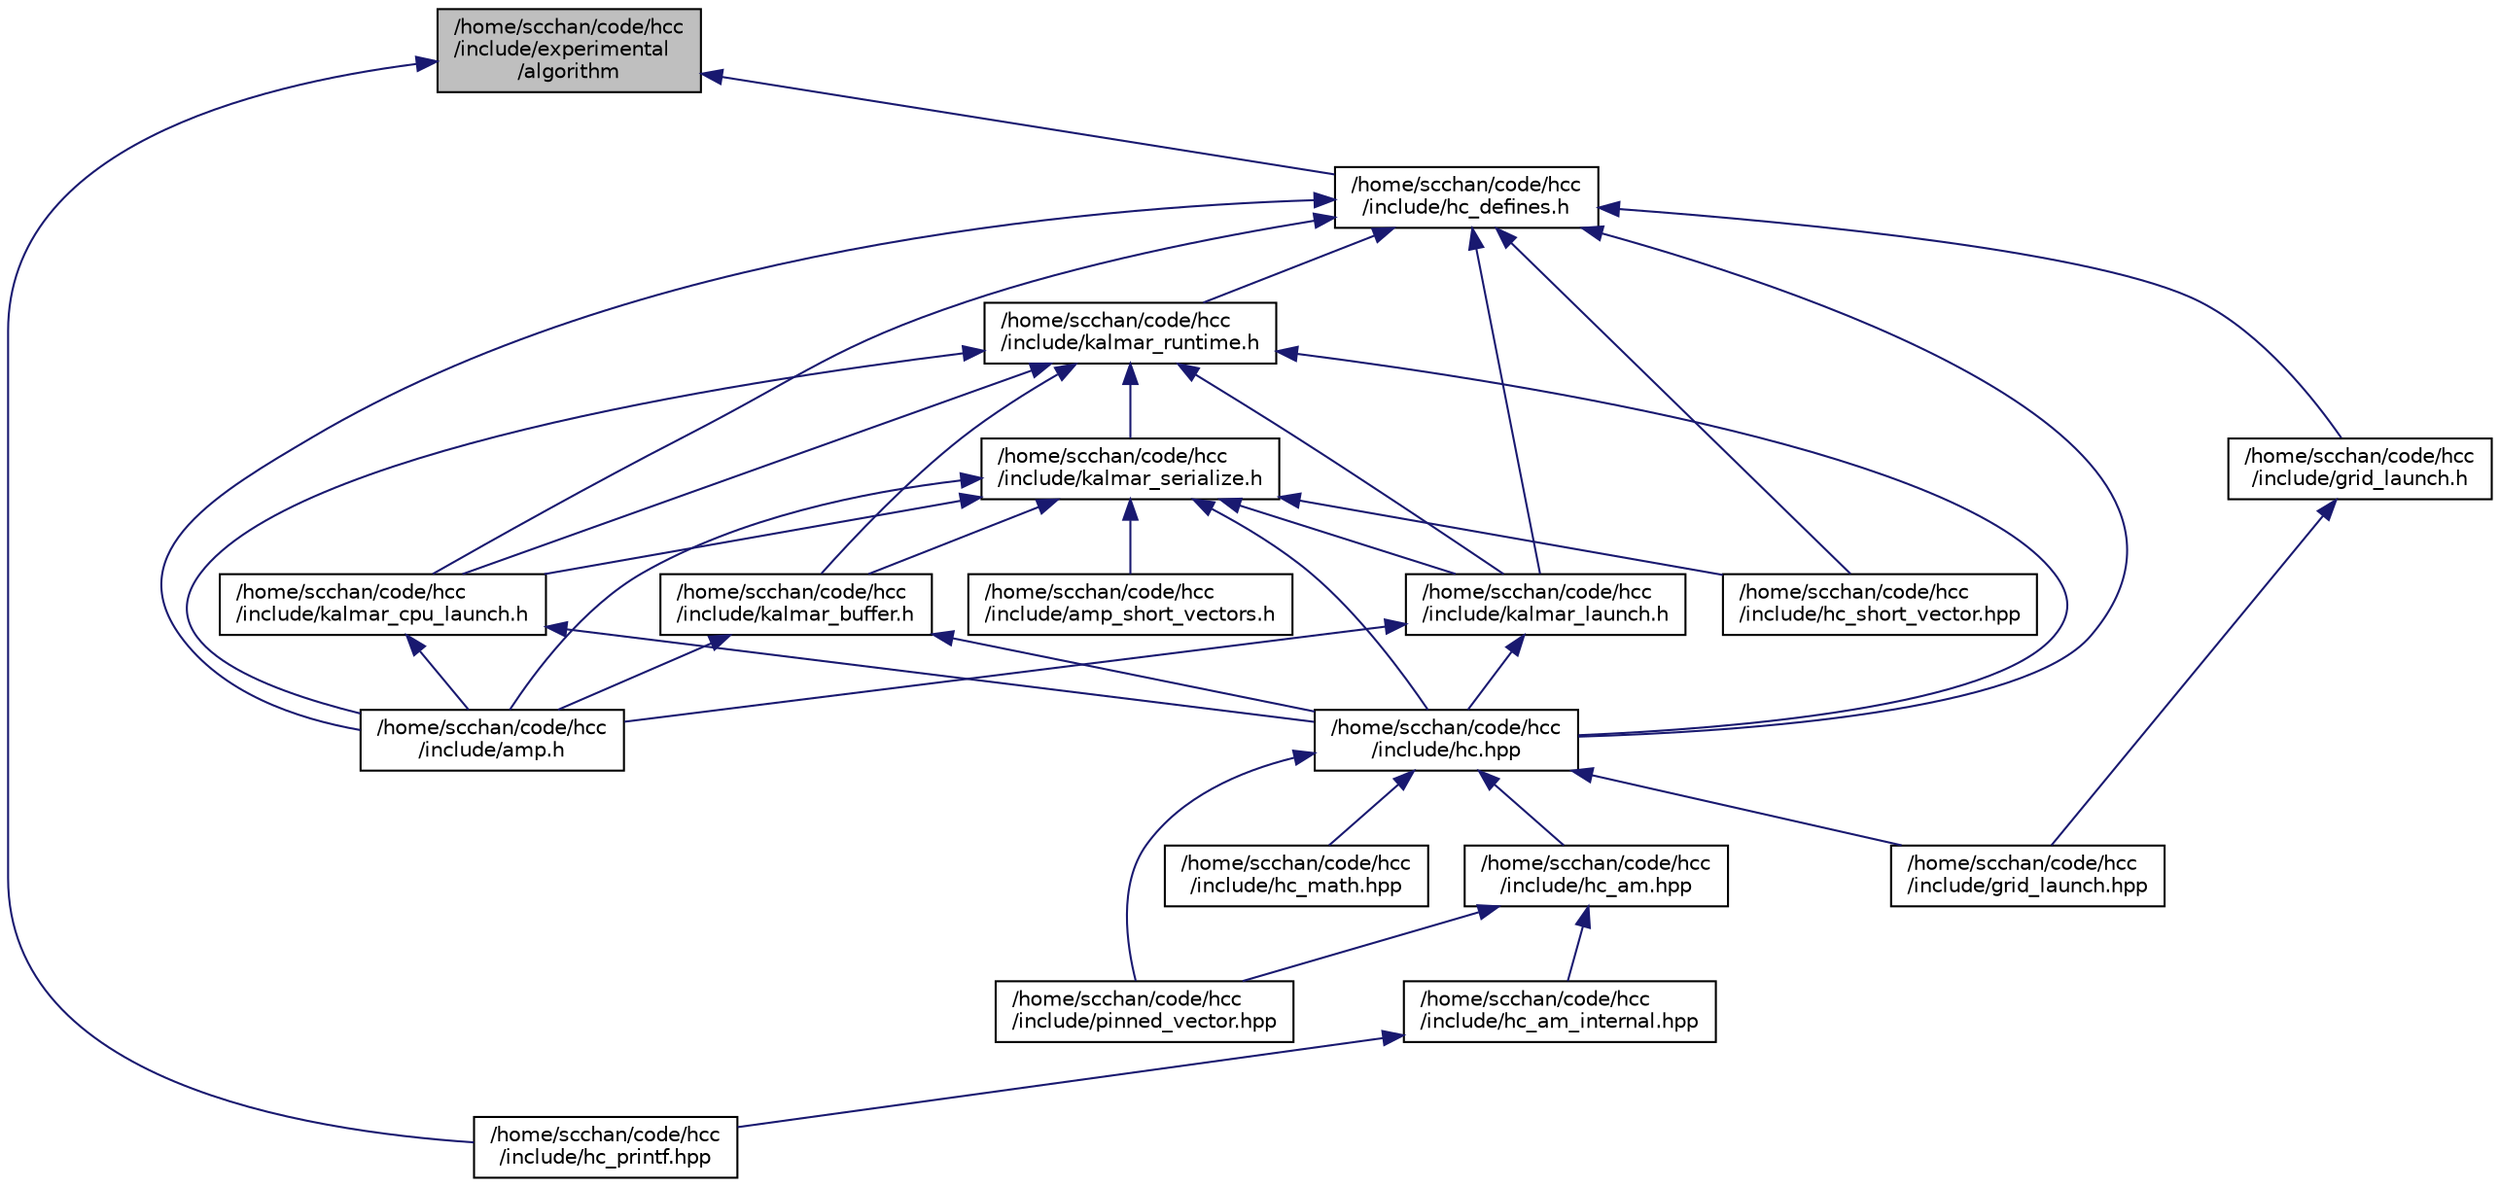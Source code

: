 digraph "/home/scchan/code/hcc/include/experimental/algorithm"
{
  edge [fontname="Helvetica",fontsize="10",labelfontname="Helvetica",labelfontsize="10"];
  node [fontname="Helvetica",fontsize="10",shape=record];
  Node1 [label="/home/scchan/code/hcc\l/include/experimental\l/algorithm",height=0.2,width=0.4,color="black", fillcolor="grey75", style="filled", fontcolor="black"];
  Node1 -> Node2 [dir="back",color="midnightblue",fontsize="10",style="solid",fontname="Helvetica"];
  Node2 [label="/home/scchan/code/hcc\l/include/hc_defines.h",height=0.2,width=0.4,color="black", fillcolor="white", style="filled",URL="$hc__defines_8h_source.html"];
  Node2 -> Node3 [dir="back",color="midnightblue",fontsize="10",style="solid",fontname="Helvetica"];
  Node3 [label="/home/scchan/code/hcc\l/include/amp.h",height=0.2,width=0.4,color="black", fillcolor="white", style="filled",URL="$amp_8h.html",tooltip="C++ AMP API. "];
  Node2 -> Node4 [dir="back",color="midnightblue",fontsize="10",style="solid",fontname="Helvetica"];
  Node4 [label="/home/scchan/code/hcc\l/include/kalmar_runtime.h",height=0.2,width=0.4,color="black", fillcolor="white", style="filled",URL="$kalmar__runtime_8h_source.html"];
  Node4 -> Node3 [dir="back",color="midnightblue",fontsize="10",style="solid",fontname="Helvetica"];
  Node4 -> Node5 [dir="back",color="midnightblue",fontsize="10",style="solid",fontname="Helvetica"];
  Node5 [label="/home/scchan/code/hcc\l/include/kalmar_buffer.h",height=0.2,width=0.4,color="black", fillcolor="white", style="filled",URL="$kalmar__buffer_8h_source.html"];
  Node5 -> Node3 [dir="back",color="midnightblue",fontsize="10",style="solid",fontname="Helvetica"];
  Node5 -> Node6 [dir="back",color="midnightblue",fontsize="10",style="solid",fontname="Helvetica"];
  Node6 [label="/home/scchan/code/hcc\l/include/hc.hpp",height=0.2,width=0.4,color="black", fillcolor="white", style="filled",URL="$hc_8hpp.html",tooltip="Heterogeneous C++ (HC) API. "];
  Node6 -> Node7 [dir="back",color="midnightblue",fontsize="10",style="solid",fontname="Helvetica"];
  Node7 [label="/home/scchan/code/hcc\l/include/grid_launch.hpp",height=0.2,width=0.4,color="black", fillcolor="white", style="filled",URL="$grid__launch_8hpp_source.html"];
  Node6 -> Node8 [dir="back",color="midnightblue",fontsize="10",style="solid",fontname="Helvetica"];
  Node8 [label="/home/scchan/code/hcc\l/include/hc_am.hpp",height=0.2,width=0.4,color="black", fillcolor="white", style="filled",URL="$hc__am_8hpp_source.html"];
  Node8 -> Node9 [dir="back",color="midnightblue",fontsize="10",style="solid",fontname="Helvetica"];
  Node9 [label="/home/scchan/code/hcc\l/include/hc_am_internal.hpp",height=0.2,width=0.4,color="black", fillcolor="white", style="filled",URL="$hc__am__internal_8hpp_source.html"];
  Node9 -> Node10 [dir="back",color="midnightblue",fontsize="10",style="solid",fontname="Helvetica"];
  Node10 [label="/home/scchan/code/hcc\l/include/hc_printf.hpp",height=0.2,width=0.4,color="black", fillcolor="white", style="filled",URL="$hc__printf_8hpp_source.html"];
  Node8 -> Node11 [dir="back",color="midnightblue",fontsize="10",style="solid",fontname="Helvetica"];
  Node11 [label="/home/scchan/code/hcc\l/include/pinned_vector.hpp",height=0.2,width=0.4,color="black", fillcolor="white", style="filled",URL="$pinned__vector_8hpp_source.html"];
  Node6 -> Node12 [dir="back",color="midnightblue",fontsize="10",style="solid",fontname="Helvetica"];
  Node12 [label="/home/scchan/code/hcc\l/include/hc_math.hpp",height=0.2,width=0.4,color="black", fillcolor="white", style="filled",URL="$hc__math_8hpp_source.html"];
  Node6 -> Node11 [dir="back",color="midnightblue",fontsize="10",style="solid",fontname="Helvetica"];
  Node4 -> Node13 [dir="back",color="midnightblue",fontsize="10",style="solid",fontname="Helvetica"];
  Node13 [label="/home/scchan/code/hcc\l/include/kalmar_serialize.h",height=0.2,width=0.4,color="black", fillcolor="white", style="filled",URL="$kalmar__serialize_8h_source.html"];
  Node13 -> Node5 [dir="back",color="midnightblue",fontsize="10",style="solid",fontname="Helvetica"];
  Node13 -> Node3 [dir="back",color="midnightblue",fontsize="10",style="solid",fontname="Helvetica"];
  Node13 -> Node14 [dir="back",color="midnightblue",fontsize="10",style="solid",fontname="Helvetica"];
  Node14 [label="/home/scchan/code/hcc\l/include/kalmar_launch.h",height=0.2,width=0.4,color="black", fillcolor="white", style="filled",URL="$kalmar__launch_8h_source.html"];
  Node14 -> Node3 [dir="back",color="midnightblue",fontsize="10",style="solid",fontname="Helvetica"];
  Node14 -> Node6 [dir="back",color="midnightblue",fontsize="10",style="solid",fontname="Helvetica"];
  Node13 -> Node15 [dir="back",color="midnightblue",fontsize="10",style="solid",fontname="Helvetica"];
  Node15 [label="/home/scchan/code/hcc\l/include/kalmar_cpu_launch.h",height=0.2,width=0.4,color="black", fillcolor="white", style="filled",URL="$kalmar__cpu__launch_8h_source.html"];
  Node15 -> Node3 [dir="back",color="midnightblue",fontsize="10",style="solid",fontname="Helvetica"];
  Node15 -> Node6 [dir="back",color="midnightblue",fontsize="10",style="solid",fontname="Helvetica"];
  Node13 -> Node16 [dir="back",color="midnightblue",fontsize="10",style="solid",fontname="Helvetica"];
  Node16 [label="/home/scchan/code/hcc\l/include/amp_short_vectors.h",height=0.2,width=0.4,color="black", fillcolor="white", style="filled",URL="$amp__short__vectors_8h_source.html"];
  Node13 -> Node6 [dir="back",color="midnightblue",fontsize="10",style="solid",fontname="Helvetica"];
  Node13 -> Node17 [dir="back",color="midnightblue",fontsize="10",style="solid",fontname="Helvetica"];
  Node17 [label="/home/scchan/code/hcc\l/include/hc_short_vector.hpp",height=0.2,width=0.4,color="black", fillcolor="white", style="filled",URL="$hc__short__vector_8hpp_source.html"];
  Node4 -> Node14 [dir="back",color="midnightblue",fontsize="10",style="solid",fontname="Helvetica"];
  Node4 -> Node15 [dir="back",color="midnightblue",fontsize="10",style="solid",fontname="Helvetica"];
  Node4 -> Node6 [dir="back",color="midnightblue",fontsize="10",style="solid",fontname="Helvetica"];
  Node2 -> Node14 [dir="back",color="midnightblue",fontsize="10",style="solid",fontname="Helvetica"];
  Node2 -> Node15 [dir="back",color="midnightblue",fontsize="10",style="solid",fontname="Helvetica"];
  Node2 -> Node18 [dir="back",color="midnightblue",fontsize="10",style="solid",fontname="Helvetica"];
  Node18 [label="/home/scchan/code/hcc\l/include/grid_launch.h",height=0.2,width=0.4,color="black", fillcolor="white", style="filled",URL="$grid__launch_8h_source.html"];
  Node18 -> Node7 [dir="back",color="midnightblue",fontsize="10",style="solid",fontname="Helvetica"];
  Node2 -> Node6 [dir="back",color="midnightblue",fontsize="10",style="solid",fontname="Helvetica"];
  Node2 -> Node17 [dir="back",color="midnightblue",fontsize="10",style="solid",fontname="Helvetica"];
  Node1 -> Node10 [dir="back",color="midnightblue",fontsize="10",style="solid",fontname="Helvetica"];
}
